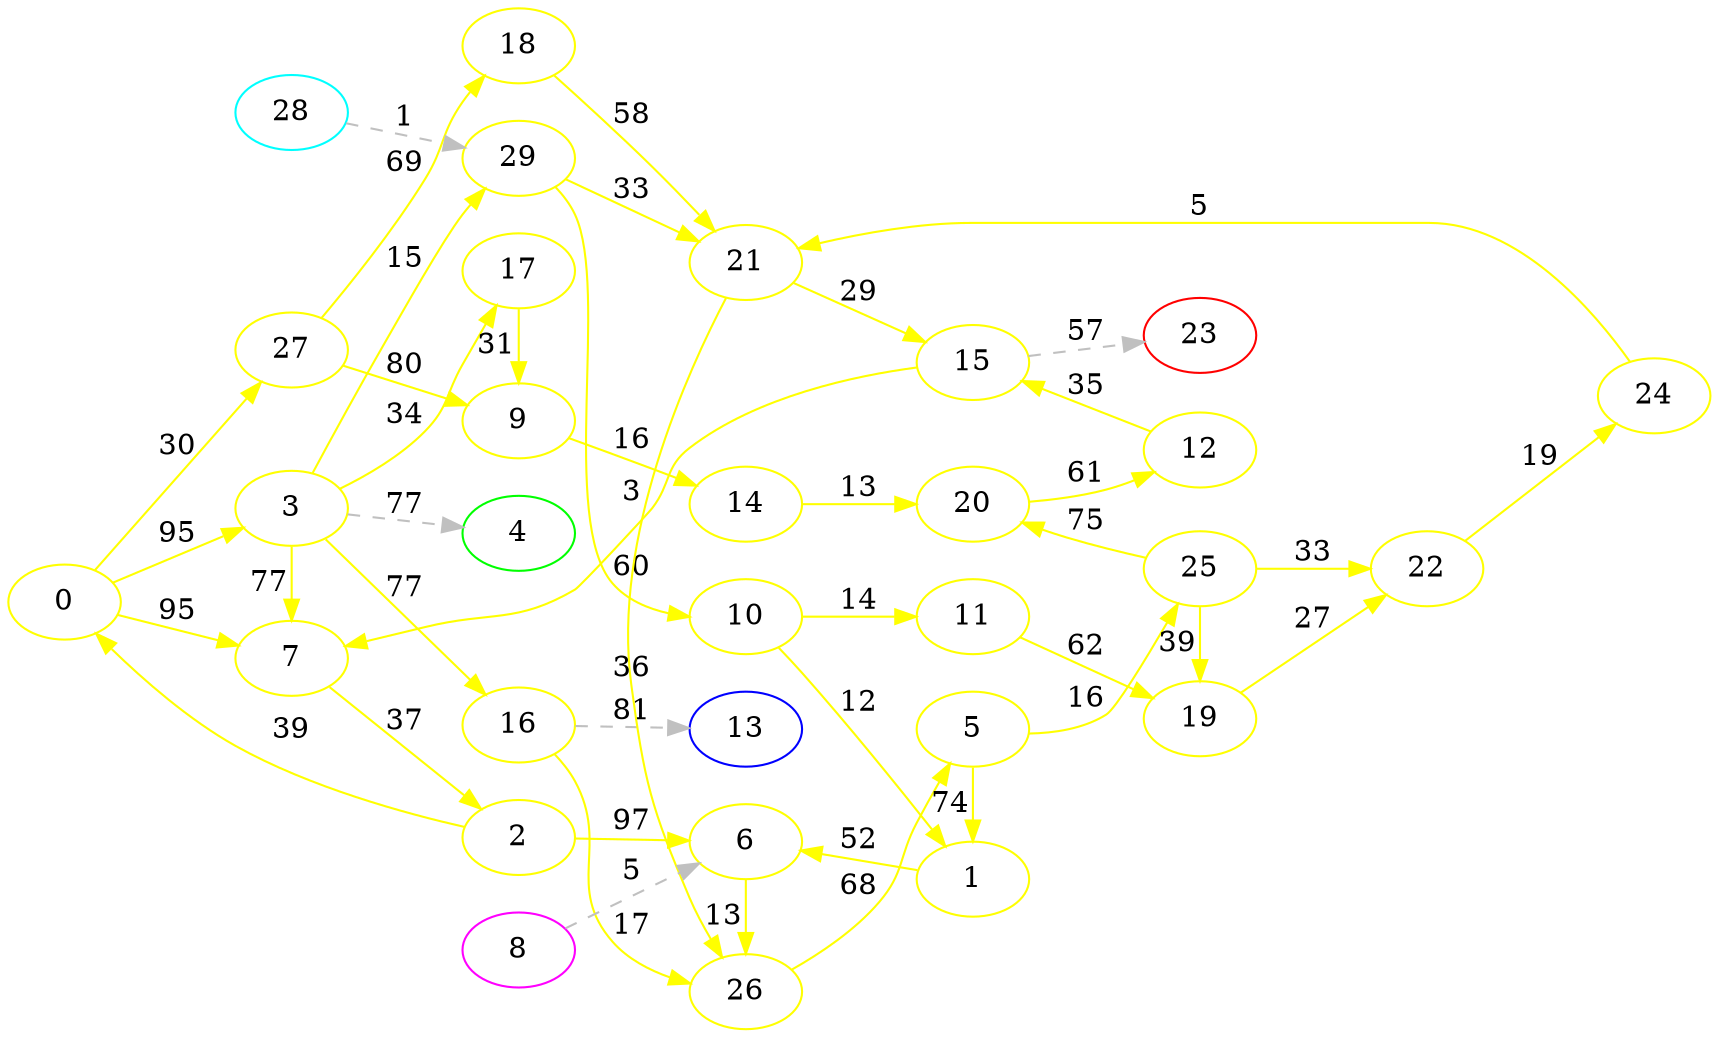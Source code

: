 digraph G {
ranksep = "equally";
rankdir = LR;
{rank = same; 0; };
{rank = same; 7; 27; 3; };
{rank = same; 2; 9; 18; 29; 17; 16; 4; };
{rank = same; 6; 14; 21; 10; 26; 13; };
{rank = same; 20; 15; 11; 1; 5; };
{rank = same; 12; 23; 19; 25; };
{rank = same; 22; };
{rank = same; 24; };
{rank = same; };
{rank = same; 8; };
{rank = same; };
{rank = same; 28; };
{rank = same; };
23 [color = "red"];
13 [color = "blue"];
4 [color = "green"];
16 [color = "yellow"];
17 [color = "yellow"];
11 [color = "yellow"];
10 [color = "yellow"];
29 [color = "yellow"];
3 [color = "yellow"];
18 [color = "yellow"];
14 [color = "yellow"];
9 [color = "yellow"];
27 [color = "yellow"];
19 [color = "yellow"];
21 [color = "yellow"];
24 [color = "yellow"];
22 [color = "yellow"];
15 [color = "yellow"];
12 [color = "yellow"];
20 [color = "yellow"];
25 [color = "yellow"];
1 [color = "yellow"];
5 [color = "yellow"];
26 [color = "yellow"];
6 [color = "yellow"];
2 [color = "yellow"];
7 [color = "yellow"];
0 [color = "yellow"];
8 [color = "magenta"];
28 [color = "aqua"];
0->7[label="95" color = "yellow"];
0->27[label="30" color = "yellow"];
0->3[label="95" color = "yellow"];
7->2[label="37" color = "yellow"];
27->9[label="80" color = "yellow"];
27->18[label="69" color = "yellow"];
3->29[label="15" color = "yellow"];
3->17[label="34" color = "yellow"];
3->16[label="77" color = "yellow"];
3->7[label="77" color = "yellow"];
3->4[label="77" color = "grey" style = "dashed"];
2->6[label="97" color = "yellow"];
2->0[label="39" color = "yellow"];
9->14[label="16" color = "yellow"];
18->21[label="58" color = "yellow"];
29->10[label="60" color = "yellow"];
29->21[label="33" color = "yellow"];
17->9[label="31" color = "yellow"];
16->26[label="17" color = "yellow"];
16->13[label="81" color = "grey" style = "dashed"];
4
6->26[label="13" color = "yellow"];
14->20[label="13" color = "yellow"];
21->15[label="29" color = "yellow"];
21->26[label="36" color = "yellow"];
10->11[label="14" color = "yellow"];
10->1[label="12" color = "yellow"];
26->5[label="68" color = "yellow"];
13
20->12[label="61" color = "yellow"];
15->7[label="3" color = "yellow"];
15->23[label="57" color = "grey" style = "dashed"];
11->19[label="62" color = "yellow"];
1->6[label="52" color = "yellow"];
5->1[label="74" color = "yellow"];
5->25[label="16" color = "yellow"];
12->15[label="35" color = "yellow"];
23
19->22[label="27" color = "yellow"];
25->20[label="75" color = "yellow"];
25->22[label="33" color = "yellow"];
25->19[label="39" color = "yellow"];
22->24[label="19" color = "yellow"];
24->21[label="5" color = "yellow"];
8->6[label="5" color = "grey" style = "dashed"];
28->29[label="1" color = "grey" style = "dashed"];
}

